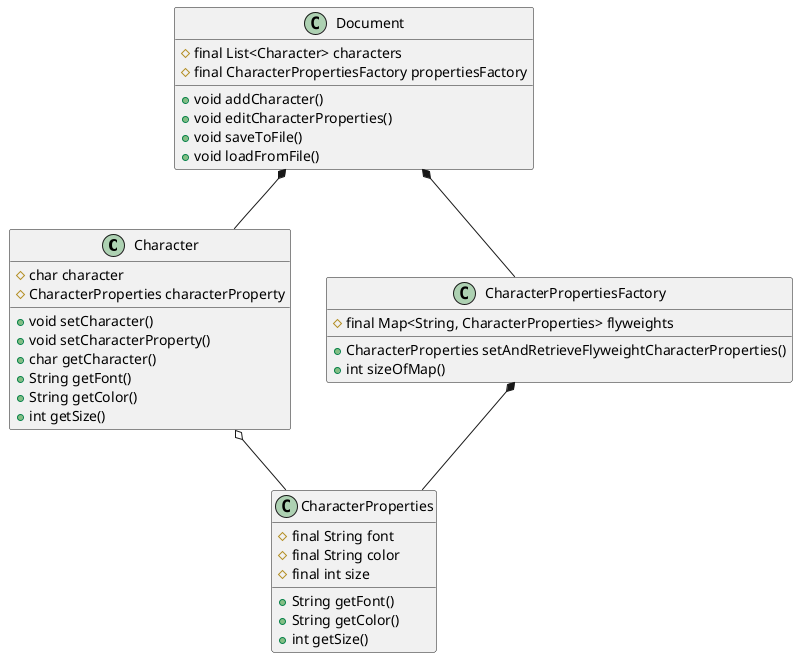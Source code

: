 @startuml
'https://plantuml.com/class-diagram

class Character {
    #char character
    #CharacterProperties characterProperty
    +void setCharacter()
    +void setCharacterProperty()
    +char getCharacter()
    +String getFont()
    +String getColor()
    +int getSize()
}

class CharacterProperties {
    #final String font
    #final String color
    #final int size
    +String getFont()
    +String getColor()
    +int getSize()
}

class CharacterPropertiesFactory {
    #final Map<String, CharacterProperties> flyweights
    +CharacterProperties setAndRetrieveFlyweightCharacterProperties()
    +int sizeOfMap()
}

class Document {
    #final List<Character> characters
    #final CharacterPropertiesFactory propertiesFactory
    +void addCharacter()
    +void editCharacterProperties()
    +void saveToFile()
    +void loadFromFile()
}
Character o-- CharacterProperties
CharacterPropertiesFactory *-- CharacterProperties
Document *-- Character
Document *--CharacterPropertiesFactory


@enduml